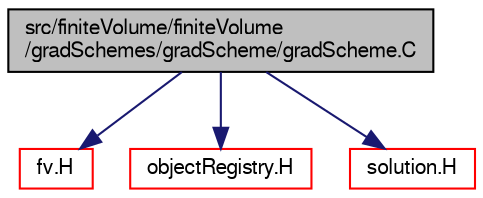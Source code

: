 digraph "src/finiteVolume/finiteVolume/gradSchemes/gradScheme/gradScheme.C"
{
  bgcolor="transparent";
  edge [fontname="FreeSans",fontsize="10",labelfontname="FreeSans",labelfontsize="10"];
  node [fontname="FreeSans",fontsize="10",shape=record];
  Node0 [label="src/finiteVolume/finiteVolume\l/gradSchemes/gradScheme/gradScheme.C",height=0.2,width=0.4,color="black", fillcolor="grey75", style="filled", fontcolor="black"];
  Node0 -> Node1 [color="midnightblue",fontsize="10",style="solid",fontname="FreeSans"];
  Node1 [label="fv.H",height=0.2,width=0.4,color="red",URL="$a02921.html"];
  Node0 -> Node22 [color="midnightblue",fontsize="10",style="solid",fontname="FreeSans"];
  Node22 [label="objectRegistry.H",height=0.2,width=0.4,color="red",URL="$a09242.html"];
  Node0 -> Node75 [color="midnightblue",fontsize="10",style="solid",fontname="FreeSans"];
  Node75 [label="solution.H",height=0.2,width=0.4,color="red",URL="$a11048.html"];
}
